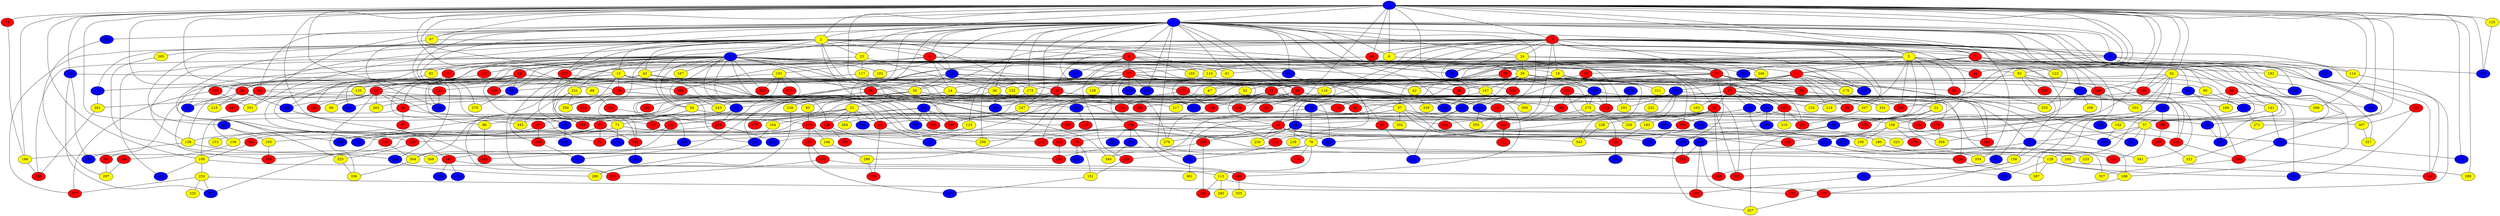 graph {
0 [style = filled fillcolor = blue];
1 [style = filled fillcolor = blue];
2 [style = filled fillcolor = yellow];
3 [style = filled fillcolor = red];
4 [style = filled fillcolor = red];
5 [style = filled fillcolor = yellow];
6 [style = filled fillcolor = red];
7 [style = filled fillcolor = red];
8 [style = filled fillcolor = yellow];
9 [style = filled fillcolor = blue];
10 [style = filled fillcolor = red];
11 [style = filled fillcolor = red];
12 [style = filled fillcolor = blue];
13 [style = filled fillcolor = red];
14 [style = filled fillcolor = yellow];
15 [style = filled fillcolor = yellow];
16 [style = filled fillcolor = red];
17 [style = filled fillcolor = red];
18 [style = filled fillcolor = red];
19 [style = filled fillcolor = yellow];
20 [style = filled fillcolor = red];
21 [style = filled fillcolor = yellow];
22 [style = filled fillcolor = yellow];
23 [style = filled fillcolor = yellow];
24 [style = filled fillcolor = yellow];
25 [style = filled fillcolor = blue];
26 [style = filled fillcolor = red];
27 [style = filled fillcolor = red];
28 [style = filled fillcolor = red];
29 [style = filled fillcolor = yellow];
30 [style = filled fillcolor = red];
31 [style = filled fillcolor = red];
32 [style = filled fillcolor = blue];
33 [style = filled fillcolor = blue];
34 [style = filled fillcolor = yellow];
35 [style = filled fillcolor = red];
36 [style = filled fillcolor = yellow];
37 [style = filled fillcolor = yellow];
38 [style = filled fillcolor = red];
39 [style = filled fillcolor = red];
40 [style = filled fillcolor = blue];
41 [style = filled fillcolor = blue];
42 [style = filled fillcolor = yellow];
43 [style = filled fillcolor = yellow];
44 [style = filled fillcolor = blue];
45 [style = filled fillcolor = blue];
46 [style = filled fillcolor = red];
47 [style = filled fillcolor = yellow];
48 [style = filled fillcolor = red];
49 [style = filled fillcolor = blue];
50 [style = filled fillcolor = red];
51 [style = filled fillcolor = red];
52 [style = filled fillcolor = yellow];
53 [style = filled fillcolor = red];
54 [style = filled fillcolor = blue];
55 [style = filled fillcolor = yellow];
56 [style = filled fillcolor = blue];
57 [style = filled fillcolor = yellow];
58 [style = filled fillcolor = red];
59 [style = filled fillcolor = red];
60 [style = filled fillcolor = blue];
61 [style = filled fillcolor = yellow];
62 [style = filled fillcolor = yellow];
63 [style = filled fillcolor = blue];
64 [style = filled fillcolor = red];
65 [style = filled fillcolor = red];
66 [style = filled fillcolor = blue];
67 [style = filled fillcolor = yellow];
68 [style = filled fillcolor = red];
69 [style = filled fillcolor = blue];
70 [style = filled fillcolor = blue];
71 [style = filled fillcolor = yellow];
72 [style = filled fillcolor = red];
73 [style = filled fillcolor = blue];
74 [style = filled fillcolor = red];
75 [style = filled fillcolor = blue];
76 [style = filled fillcolor = red];
77 [style = filled fillcolor = blue];
78 [style = filled fillcolor = yellow];
79 [style = filled fillcolor = red];
80 [style = filled fillcolor = red];
81 [style = filled fillcolor = red];
82 [style = filled fillcolor = yellow];
83 [style = filled fillcolor = blue];
84 [style = filled fillcolor = red];
85 [style = filled fillcolor = red];
86 [style = filled fillcolor = yellow];
87 [style = filled fillcolor = red];
88 [style = filled fillcolor = yellow];
89 [style = filled fillcolor = red];
90 [style = filled fillcolor = blue];
91 [style = filled fillcolor = blue];
92 [style = filled fillcolor = yellow];
93 [style = filled fillcolor = yellow];
94 [style = filled fillcolor = blue];
95 [style = filled fillcolor = yellow];
96 [style = filled fillcolor = yellow];
97 [style = filled fillcolor = blue];
98 [style = filled fillcolor = red];
99 [style = filled fillcolor = red];
100 [style = filled fillcolor = yellow];
101 [style = filled fillcolor = red];
102 [style = filled fillcolor = red];
103 [style = filled fillcolor = yellow];
104 [style = filled fillcolor = yellow];
105 [style = filled fillcolor = blue];
106 [style = filled fillcolor = red];
107 [style = filled fillcolor = red];
108 [style = filled fillcolor = blue];
109 [style = filled fillcolor = blue];
110 [style = filled fillcolor = yellow];
111 [style = filled fillcolor = red];
112 [style = filled fillcolor = red];
113 [style = filled fillcolor = yellow];
114 [style = filled fillcolor = yellow];
115 [style = filled fillcolor = red];
116 [style = filled fillcolor = yellow];
117 [style = filled fillcolor = yellow];
118 [style = filled fillcolor = red];
119 [style = filled fillcolor = red];
120 [style = filled fillcolor = red];
121 [style = filled fillcolor = red];
122 [style = filled fillcolor = yellow];
123 [style = filled fillcolor = yellow];
124 [style = filled fillcolor = yellow];
125 [style = filled fillcolor = yellow];
126 [style = filled fillcolor = red];
127 [style = filled fillcolor = red];
128 [style = filled fillcolor = red];
129 [style = filled fillcolor = yellow];
130 [style = filled fillcolor = yellow];
131 [style = filled fillcolor = red];
132 [style = filled fillcolor = yellow];
133 [style = filled fillcolor = blue];
134 [style = filled fillcolor = blue];
135 [style = filled fillcolor = yellow];
136 [style = filled fillcolor = red];
137 [style = filled fillcolor = red];
138 [style = filled fillcolor = yellow];
139 [style = filled fillcolor = yellow];
140 [style = filled fillcolor = blue];
141 [style = filled fillcolor = yellow];
142 [style = filled fillcolor = yellow];
143 [style = filled fillcolor = blue];
144 [style = filled fillcolor = red];
145 [style = filled fillcolor = red];
146 [style = filled fillcolor = yellow];
147 [style = filled fillcolor = yellow];
148 [style = filled fillcolor = red];
149 [style = filled fillcolor = red];
150 [style = filled fillcolor = red];
151 [style = filled fillcolor = yellow];
152 [style = filled fillcolor = red];
153 [style = filled fillcolor = yellow];
154 [style = filled fillcolor = red];
155 [style = filled fillcolor = red];
156 [style = filled fillcolor = yellow];
157 [style = filled fillcolor = blue];
158 [style = filled fillcolor = yellow];
159 [style = filled fillcolor = blue];
160 [style = filled fillcolor = blue];
161 [style = filled fillcolor = blue];
162 [style = filled fillcolor = blue];
163 [style = filled fillcolor = yellow];
164 [style = filled fillcolor = blue];
165 [style = filled fillcolor = red];
166 [style = filled fillcolor = yellow];
167 [style = filled fillcolor = yellow];
168 [style = filled fillcolor = red];
169 [style = filled fillcolor = blue];
170 [style = filled fillcolor = red];
171 [style = filled fillcolor = blue];
172 [style = filled fillcolor = red];
173 [style = filled fillcolor = yellow];
174 [style = filled fillcolor = blue];
175 [style = filled fillcolor = yellow];
176 [style = filled fillcolor = red];
177 [style = filled fillcolor = red];
178 [style = filled fillcolor = red];
179 [style = filled fillcolor = red];
180 [style = filled fillcolor = yellow];
181 [style = filled fillcolor = red];
182 [style = filled fillcolor = yellow];
183 [style = filled fillcolor = yellow];
184 [style = filled fillcolor = red];
185 [style = filled fillcolor = yellow];
186 [style = filled fillcolor = yellow];
187 [style = filled fillcolor = red];
188 [style = filled fillcolor = red];
189 [style = filled fillcolor = blue];
190 [style = filled fillcolor = red];
191 [style = filled fillcolor = yellow];
192 [style = filled fillcolor = yellow];
193 [style = filled fillcolor = red];
194 [style = filled fillcolor = red];
195 [style = filled fillcolor = yellow];
196 [style = filled fillcolor = red];
197 [style = filled fillcolor = blue];
198 [style = filled fillcolor = yellow];
199 [style = filled fillcolor = red];
200 [style = filled fillcolor = red];
201 [style = filled fillcolor = blue];
202 [style = filled fillcolor = yellow];
203 [style = filled fillcolor = blue];
204 [style = filled fillcolor = red];
205 [style = filled fillcolor = blue];
206 [style = filled fillcolor = blue];
207 [style = filled fillcolor = yellow];
208 [style = filled fillcolor = yellow];
209 [style = filled fillcolor = yellow];
210 [style = filled fillcolor = yellow];
211 [style = filled fillcolor = yellow];
212 [style = filled fillcolor = red];
213 [style = filled fillcolor = blue];
214 [style = filled fillcolor = red];
215 [style = filled fillcolor = yellow];
216 [style = filled fillcolor = red];
217 [style = filled fillcolor = yellow];
218 [style = filled fillcolor = yellow];
219 [style = filled fillcolor = red];
220 [style = filled fillcolor = red];
221 [style = filled fillcolor = red];
222 [style = filled fillcolor = yellow];
223 [style = filled fillcolor = blue];
224 [style = filled fillcolor = red];
225 [style = filled fillcolor = red];
226 [style = filled fillcolor = yellow];
227 [style = filled fillcolor = red];
228 [style = filled fillcolor = yellow];
229 [style = filled fillcolor = red];
230 [style = filled fillcolor = yellow];
231 [style = filled fillcolor = yellow];
232 [style = filled fillcolor = red];
233 [style = filled fillcolor = yellow];
234 [style = filled fillcolor = red];
235 [style = filled fillcolor = yellow];
236 [style = filled fillcolor = red];
237 [style = filled fillcolor = red];
238 [style = filled fillcolor = blue];
239 [style = filled fillcolor = yellow];
240 [style = filled fillcolor = red];
241 [style = filled fillcolor = blue];
242 [style = filled fillcolor = red];
243 [style = filled fillcolor = yellow];
244 [style = filled fillcolor = blue];
245 [style = filled fillcolor = yellow];
246 [style = filled fillcolor = yellow];
247 [style = filled fillcolor = yellow];
248 [style = filled fillcolor = red];
249 [style = filled fillcolor = blue];
250 [style = filled fillcolor = blue];
251 [style = filled fillcolor = yellow];
252 [style = filled fillcolor = blue];
253 [style = filled fillcolor = yellow];
254 [style = filled fillcolor = blue];
255 [style = filled fillcolor = blue];
256 [style = filled fillcolor = blue];
257 [style = filled fillcolor = red];
258 [style = filled fillcolor = red];
259 [style = filled fillcolor = red];
260 [style = filled fillcolor = red];
261 [style = filled fillcolor = blue];
262 [style = filled fillcolor = yellow];
263 [style = filled fillcolor = blue];
264 [style = filled fillcolor = red];
265 [style = filled fillcolor = yellow];
266 [style = filled fillcolor = yellow];
267 [style = filled fillcolor = red];
268 [style = filled fillcolor = yellow];
269 [style = filled fillcolor = red];
270 [style = filled fillcolor = yellow];
271 [style = filled fillcolor = yellow];
272 [style = filled fillcolor = blue];
273 [style = filled fillcolor = blue];
274 [style = filled fillcolor = blue];
275 [style = filled fillcolor = yellow];
276 [style = filled fillcolor = blue];
277 [style = filled fillcolor = blue];
278 [style = filled fillcolor = red];
279 [style = filled fillcolor = yellow];
280 [style = filled fillcolor = yellow];
281 [style = filled fillcolor = yellow];
282 [style = filled fillcolor = red];
283 [style = filled fillcolor = red];
284 [style = filled fillcolor = yellow];
285 [style = filled fillcolor = yellow];
286 [style = filled fillcolor = red];
287 [style = filled fillcolor = yellow];
288 [style = filled fillcolor = red];
289 [style = filled fillcolor = yellow];
290 [style = filled fillcolor = blue];
291 [style = filled fillcolor = yellow];
292 [style = filled fillcolor = blue];
293 [style = filled fillcolor = blue];
294 [style = filled fillcolor = blue];
295 [style = filled fillcolor = blue];
296 [style = filled fillcolor = red];
297 [style = filled fillcolor = yellow];
298 [style = filled fillcolor = yellow];
299 [style = filled fillcolor = red];
300 [style = filled fillcolor = yellow];
301 [style = filled fillcolor = blue];
302 [style = filled fillcolor = red];
303 [style = filled fillcolor = red];
304 [style = filled fillcolor = yellow];
305 [style = filled fillcolor = red];
306 [style = filled fillcolor = blue];
307 [style = filled fillcolor = yellow];
308 [style = filled fillcolor = blue];
309 [style = filled fillcolor = red];
310 [style = filled fillcolor = blue];
311 [style = filled fillcolor = red];
312 [style = filled fillcolor = blue];
313 [style = filled fillcolor = red];
314 [style = filled fillcolor = blue];
315 [style = filled fillcolor = red];
316 [style = filled fillcolor = blue];
317 [style = filled fillcolor = red];
318 [style = filled fillcolor = blue];
319 [style = filled fillcolor = blue];
320 [style = filled fillcolor = yellow];
321 [style = filled fillcolor = yellow];
322 [style = filled fillcolor = blue];
323 [style = filled fillcolor = yellow];
324 [style = filled fillcolor = blue];
325 [style = filled fillcolor = yellow];
326 [style = filled fillcolor = yellow];
327 [style = filled fillcolor = yellow];
328 [style = filled fillcolor = blue];
329 [style = filled fillcolor = yellow];
330 [style = filled fillcolor = blue];
331 [style = filled fillcolor = red];
332 [style = filled fillcolor = red];
333 [style = filled fillcolor = red];
334 [style = filled fillcolor = red];
335 [style = filled fillcolor = yellow];
336 [style = filled fillcolor = yellow];
337 [style = filled fillcolor = yellow];
338 [style = filled fillcolor = blue];
339 [style = filled fillcolor = red];
340 [style = filled fillcolor = yellow];
341 [style = filled fillcolor = yellow];
342 [style = filled fillcolor = blue];
343 [style = filled fillcolor = yellow];
344 [style = filled fillcolor = blue];
345 [style = filled fillcolor = yellow];
346 [style = filled fillcolor = blue];
347 [style = filled fillcolor = red];
348 [style = filled fillcolor = blue];
349 [style = filled fillcolor = blue];
350 [style = filled fillcolor = yellow];
351 [style = filled fillcolor = yellow];
352 [style = filled fillcolor = red];
353 [style = filled fillcolor = yellow];
354 [style = filled fillcolor = yellow];
355 [style = filled fillcolor = yellow];
356 [style = filled fillcolor = red];
357 [style = filled fillcolor = yellow];
358 [style = filled fillcolor = yellow];
359 [style = filled fillcolor = blue];
360 [style = filled fillcolor = red];
361 [style = filled fillcolor = yellow];
0 -- 7;
0 -- 8;
0 -- 14;
0 -- 15;
0 -- 23;
0 -- 26;
0 -- 40;
0 -- 46;
0 -- 53;
0 -- 62;
0 -- 66;
0 -- 67;
0 -- 70;
0 -- 72;
0 -- 74;
0 -- 5;
0 -- 3;
0 -- 2;
0 -- 1;
1 -- 5;
0 -- 79;
0 -- 80;
0 -- 85;
0 -- 92;
0 -- 100;
0 -- 102;
0 -- 120;
0 -- 125;
0 -- 134;
0 -- 148;
0 -- 166;
0 -- 169;
0 -- 221;
0 -- 266;
0 -- 289;
0 -- 296;
0 -- 328;
0 -- 330;
1 -- 2;
1 -- 4;
1 -- 6;
1 -- 8;
1 -- 9;
1 -- 21;
1 -- 24;
1 -- 29;
1 -- 31;
1 -- 36;
1 -- 42;
1 -- 49;
1 -- 53;
1 -- 57;
1 -- 61;
1 -- 67;
1 -- 68;
1 -- 69;
1 -- 90;
1 -- 91;
1 -- 137;
1 -- 145;
1 -- 158;
1 -- 169;
1 -- 173;
1 -- 192;
1 -- 240;
1 -- 241;
1 -- 251;
1 -- 252;
1 -- 256;
1 -- 270;
1 -- 278;
1 -- 284;
1 -- 305;
1 -- 310;
1 -- 322;
1 -- 354;
2 -- 4;
2 -- 6;
2 -- 7;
2 -- 9;
2 -- 12;
2 -- 15;
2 -- 23;
2 -- 25;
2 -- 26;
2 -- 28;
2 -- 41;
2 -- 43;
2 -- 60;
2 -- 83;
2 -- 91;
2 -- 137;
2 -- 234;
2 -- 244;
2 -- 251;
2 -- 257;
2 -- 265;
2 -- 291;
2 -- 348;
3 -- 7;
3 -- 8;
3 -- 10;
3 -- 19;
3 -- 24;
3 -- 25;
3 -- 34;
3 -- 35;
3 -- 48;
3 -- 55;
3 -- 61;
3 -- 77;
3 -- 80;
3 -- 91;
3 -- 114;
3 -- 116;
3 -- 123;
3 -- 147;
3 -- 156;
3 -- 161;
3 -- 182;
3 -- 197;
3 -- 198;
3 -- 207;
3 -- 235;
3 -- 271;
3 -- 283;
3 -- 327;
3 -- 355;
4 -- 10;
4 -- 17;
4 -- 30;
4 -- 69;
4 -- 128;
4 -- 148;
4 -- 152;
4 -- 163;
4 -- 177;
4 -- 185;
4 -- 193;
4 -- 223;
4 -- 325;
5 -- 11;
5 -- 22;
5 -- 25;
5 -- 31;
5 -- 38;
5 -- 40;
5 -- 46;
5 -- 50;
5 -- 52;
5 -- 63;
5 -- 83;
5 -- 95;
5 -- 141;
5 -- 218;
5 -- 259;
5 -- 294;
6 -- 12;
6 -- 14;
6 -- 17;
6 -- 75;
6 -- 90;
6 -- 175;
6 -- 191;
7 -- 11;
7 -- 13;
7 -- 57;
7 -- 121;
7 -- 122;
7 -- 321;
8 -- 17;
8 -- 27;
8 -- 54;
8 -- 110;
9 -- 10;
9 -- 11;
9 -- 16;
9 -- 18;
9 -- 19;
9 -- 26;
9 -- 28;
9 -- 33;
9 -- 34;
9 -- 43;
9 -- 48;
9 -- 61;
9 -- 82;
9 -- 92;
9 -- 93;
9 -- 94;
9 -- 98;
9 -- 99;
9 -- 106;
9 -- 110;
9 -- 114;
9 -- 126;
9 -- 137;
9 -- 140;
9 -- 147;
9 -- 167;
9 -- 182;
9 -- 192;
9 -- 201;
9 -- 203;
9 -- 220;
9 -- 231;
9 -- 288;
9 -- 290;
9 -- 340;
9 -- 345;
9 -- 352;
10 -- 39;
10 -- 78;
10 -- 79;
10 -- 95;
10 -- 115;
10 -- 143;
10 -- 154;
10 -- 175;
10 -- 197;
10 -- 227;
10 -- 276;
10 -- 286;
11 -- 14;
11 -- 27;
11 -- 47;
11 -- 85;
11 -- 98;
11 -- 108;
11 -- 197;
11 -- 218;
11 -- 264;
11 -- 314;
11 -- 351;
12 -- 35;
12 -- 53;
12 -- 55;
12 -- 64;
12 -- 89;
12 -- 98;
12 -- 116;
12 -- 132;
13 -- 89;
13 -- 212;
14 -- 21;
14 -- 44;
14 -- 45;
14 -- 115;
15 -- 44;
15 -- 60;
15 -- 68;
15 -- 79;
15 -- 187;
15 -- 209;
15 -- 214;
15 -- 244;
15 -- 350;
16 -- 188;
17 -- 20;
17 -- 36;
17 -- 39;
17 -- 65;
17 -- 68;
17 -- 136;
17 -- 139;
17 -- 194;
17 -- 250;
17 -- 279;
17 -- 322;
18 -- 22;
18 -- 28;
18 -- 55;
18 -- 58;
18 -- 81;
18 -- 86;
18 -- 94;
18 -- 152;
18 -- 165;
18 -- 172;
18 -- 220;
18 -- 238;
18 -- 346;
19 -- 47;
19 -- 77;
19 -- 132;
19 -- 135;
19 -- 160;
19 -- 211;
19 -- 255;
20 -- 324;
21 -- 51;
21 -- 99;
21 -- 104;
21 -- 126;
21 -- 237;
21 -- 284;
21 -- 342;
22 -- 40;
22 -- 171;
22 -- 337;
22 -- 339;
23 -- 36;
23 -- 117;
23 -- 138;
24 -- 29;
24 -- 37;
24 -- 59;
24 -- 124;
24 -- 209;
24 -- 229;
24 -- 246;
26 -- 75;
26 -- 138;
26 -- 215;
26 -- 315;
26 -- 346;
27 -- 30;
27 -- 32;
27 -- 33;
27 -- 34;
27 -- 65;
27 -- 107;
27 -- 163;
27 -- 176;
27 -- 186;
27 -- 217;
27 -- 341;
27 -- 348;
28 -- 37;
28 -- 58;
28 -- 96;
28 -- 118;
28 -- 188;
28 -- 262;
28 -- 336;
28 -- 346;
29 -- 45;
29 -- 73;
29 -- 131;
29 -- 135;
29 -- 147;
29 -- 160;
29 -- 234;
29 -- 236;
29 -- 343;
30 -- 49;
30 -- 90;
30 -- 183;
30 -- 206;
30 -- 258;
30 -- 301;
30 -- 326;
30 -- 331;
31 -- 71;
31 -- 81;
31 -- 106;
31 -- 184;
31 -- 199;
31 -- 247;
32 -- 70;
32 -- 130;
32 -- 180;
32 -- 345;
33 -- 99;
33 -- 190;
33 -- 249;
34 -- 57;
34 -- 86;
34 -- 152;
35 -- 58;
35 -- 93;
35 -- 145;
35 -- 154;
35 -- 247;
35 -- 277;
36 -- 56;
36 -- 83;
36 -- 112;
36 -- 207;
37 -- 48;
37 -- 156;
37 -- 159;
37 -- 196;
37 -- 202;
37 -- 252;
38 -- 42;
38 -- 49;
38 -- 50;
38 -- 107;
38 -- 221;
39 -- 63;
39 -- 106;
39 -- 164;
40 -- 213;
40 -- 276;
40 -- 357;
41 -- 103;
41 -- 149;
42 -- 329;
43 -- 94;
43 -- 96;
43 -- 119;
43 -- 217;
44 -- 127;
44 -- 216;
45 -- 136;
45 -- 162;
45 -- 324;
47 -- 298;
48 -- 78;
48 -- 115;
48 -- 120;
48 -- 200;
48 -- 230;
48 -- 263;
48 -- 323;
48 -- 343;
49 -- 76;
49 -- 119;
49 -- 171;
49 -- 230;
49 -- 239;
49 -- 273;
49 -- 286;
49 -- 292;
50 -- 235;
51 -- 72;
51 -- 84;
51 -- 272;
51 -- 283;
52 -- 112;
52 -- 261;
53 -- 144;
53 -- 215;
53 -- 347;
54 -- 157;
54 -- 282;
54 -- 340;
55 -- 73;
55 -- 75;
55 -- 85;
55 -- 226;
55 -- 262;
55 -- 296;
56 -- 60;
56 -- 65;
56 -- 126;
56 -- 248;
56 -- 302;
56 -- 305;
57 -- 63;
57 -- 161;
57 -- 164;
57 -- 255;
57 -- 333;
58 -- 71;
58 -- 87;
58 -- 100;
59 -- 81;
59 -- 134;
59 -- 186;
59 -- 287;
59 -- 338;
60 -- 76;
62 -- 105;
62 -- 133;
62 -- 148;
62 -- 240;
62 -- 248;
62 -- 310;
62 -- 353;
63 -- 128;
63 -- 158;
63 -- 198;
64 -- 297;
65 -- 72;
65 -- 304;
66 -- 88;
66 -- 174;
66 -- 301;
67 -- 173;
67 -- 238;
68 -- 212;
68 -- 229;
68 -- 302;
68 -- 331;
69 -- 239;
70 -- 277;
71 -- 102;
71 -- 103;
71 -- 130;
71 -- 312;
71 -- 316;
73 -- 78;
73 -- 177;
73 -- 307;
74 -- 166;
75 -- 334;
76 -- 151;
76 -- 205;
77 -- 141;
77 -- 181;
77 -- 208;
78 -- 113;
78 -- 129;
78 -- 150;
78 -- 166;
78 -- 178;
78 -- 187;
78 -- 236;
79 -- 169;
79 -- 203;
79 -- 218;
79 -- 224;
80 -- 201;
80 -- 294;
82 -- 272;
84 -- 100;
86 -- 360;
88 -- 111;
90 -- 138;
90 -- 318;
91 -- 109;
91 -- 172;
91 -- 219;
91 -- 328;
92 -- 97;
92 -- 173;
92 -- 240;
92 -- 277;
92 -- 313;
93 -- 118;
94 -- 270;
95 -- 157;
97 -- 258;
98 -- 168;
98 -- 248;
98 -- 261;
98 -- 263;
99 -- 143;
99 -- 299;
100 -- 113;
100 -- 140;
100 -- 253;
101 -- 194;
101 -- 196;
101 -- 233;
103 -- 334;
104 -- 201;
105 -- 129;
105 -- 144;
105 -- 162;
105 -- 190;
107 -- 131;
107 -- 181;
107 -- 210;
107 -- 227;
108 -- 124;
108 -- 228;
108 -- 291;
108 -- 304;
108 -- 312;
110 -- 275;
110 -- 319;
111 -- 216;
113 -- 242;
113 -- 278;
113 -- 285;
114 -- 356;
115 -- 282;
116 -- 225;
117 -- 165;
117 -- 259;
118 -- 146;
118 -- 149;
118 -- 155;
118 -- 286;
119 -- 150;
120 -- 325;
121 -- 165;
123 -- 334;
123 -- 359;
125 -- 328;
126 -- 150;
126 -- 309;
127 -- 153;
127 -- 269;
128 -- 151;
129 -- 198;
129 -- 287;
129 -- 292;
129 -- 338;
130 -- 204;
131 -- 159;
133 -- 260;
135 -- 281;
136 -- 184;
136 -- 209;
136 -- 213;
136 -- 295;
136 -- 308;
137 -- 193;
137 -- 237;
137 -- 269;
138 -- 174;
138 -- 256;
141 -- 161;
141 -- 254;
142 -- 164;
145 -- 303;
146 -- 298;
147 -- 154;
147 -- 300;
148 -- 266;
148 -- 351;
149 -- 304;
151 -- 349;
155 -- 170;
155 -- 349;
156 -- 171;
156 -- 179;
156 -- 195;
156 -- 264;
157 -- 271;
157 -- 358;
158 -- 278;
158 -- 331;
160 -- 194;
160 -- 212;
160 -- 275;
160 -- 351;
161 -- 282;
161 -- 330;
162 -- 180;
162 -- 214;
165 -- 251;
165 -- 257;
166 -- 288;
170 -- 184;
170 -- 229;
171 -- 245;
171 -- 324;
171 -- 354;
172 -- 199;
172 -- 290;
172 -- 350;
173 -- 226;
173 -- 312;
175 -- 264;
176 -- 358;
180 -- 233;
180 -- 333;
182 -- 356;
183 -- 196;
184 -- 335;
185 -- 195;
187 -- 189;
187 -- 258;
187 -- 344;
190 -- 267;
191 -- 216;
191 -- 231;
191 -- 243;
191 -- 317;
191 -- 352;
193 -- 243;
196 -- 306;
198 -- 232;
199 -- 279;
200 -- 242;
200 -- 268;
201 -- 280;
204 -- 297;
207 -- 227;
211 -- 222;
213 -- 232;
213 -- 260;
213 -- 315;
214 -- 252;
216 -- 348;
216 -- 359;
219 -- 307;
219 -- 338;
221 -- 238;
226 -- 280;
228 -- 343;
231 -- 283;
231 -- 345;
231 -- 350;
234 -- 290;
236 -- 287;
240 -- 259;
240 -- 323;
240 -- 353;
241 -- 297;
244 -- 281;
245 -- 356;
247 -- 342;
249 -- 279;
249 -- 358;
250 -- 319;
252 -- 361;
253 -- 257;
253 -- 260;
253 -- 301;
253 -- 320;
256 -- 280;
261 -- 332;
263 -- 360;
265 -- 268;
267 -- 321;
269 -- 314;
273 -- 341;
274 -- 291;
275 -- 303;
275 -- 326;
276 -- 315;
276 -- 357;
278 -- 357;
281 -- 288;
282 -- 289;
282 -- 337;
283 -- 293;
290 -- 355;
295 -- 340;
298 -- 299;
303 -- 311;
304 -- 336;
307 -- 327;
325 -- 336;
346 -- 360;
}
